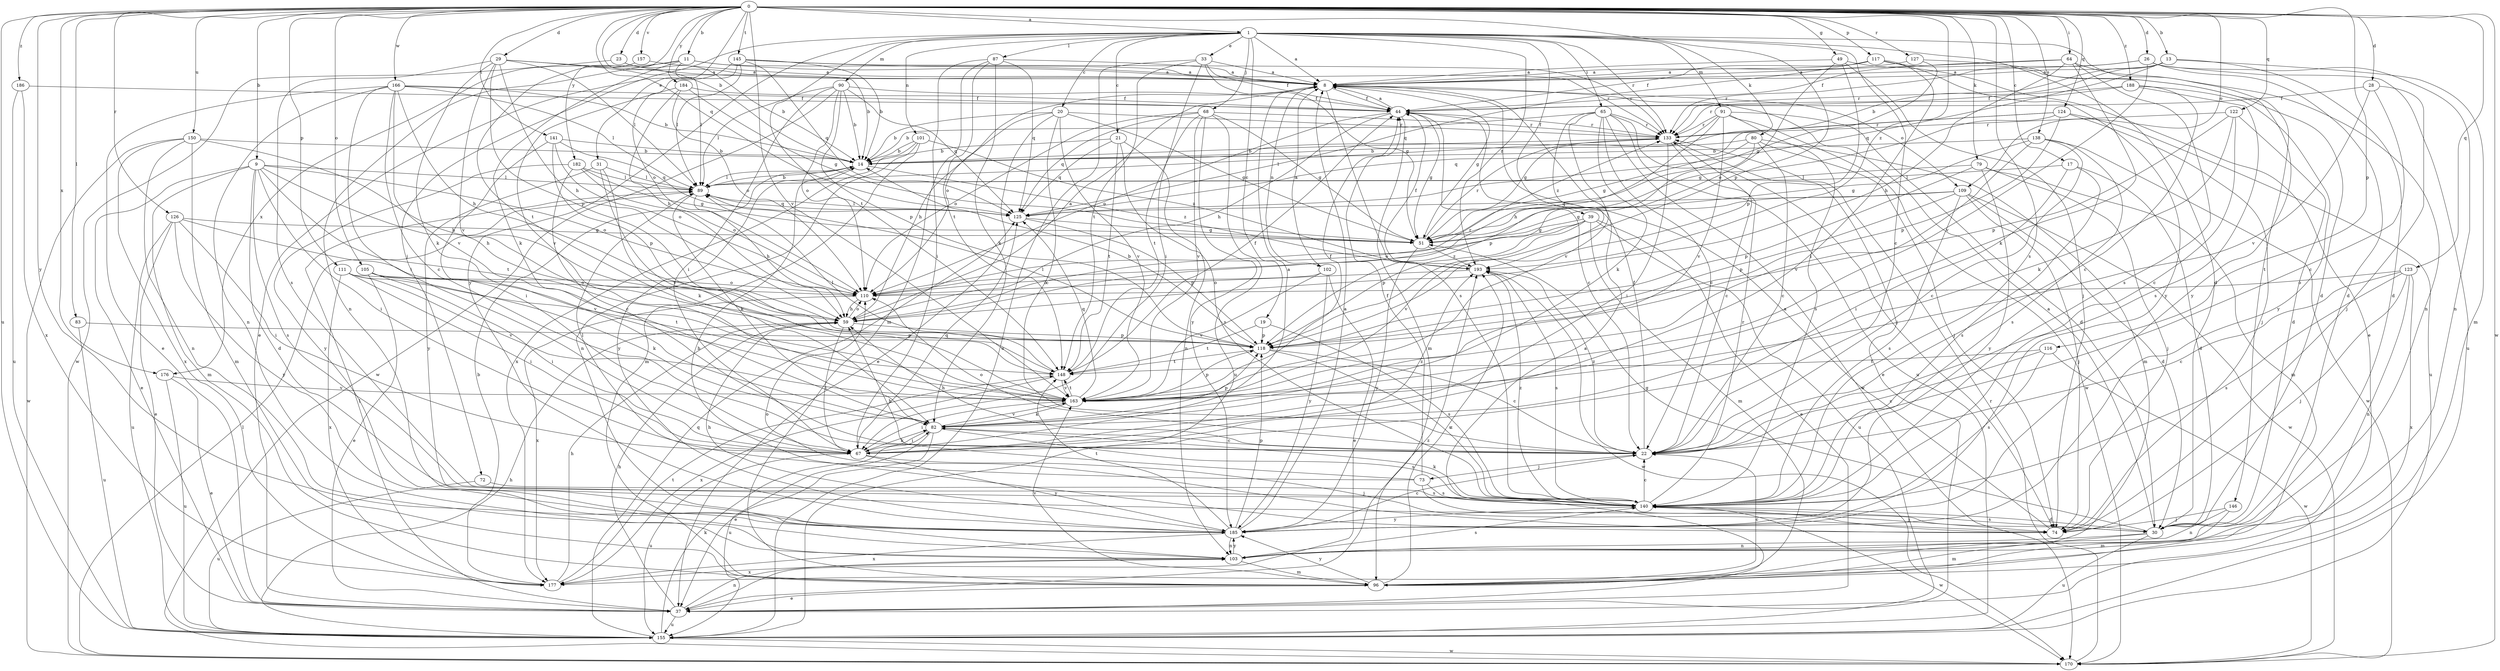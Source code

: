 strict digraph  {
0;
1;
8;
9;
11;
13;
14;
17;
19;
20;
21;
22;
23;
26;
28;
29;
30;
31;
33;
37;
39;
44;
49;
51;
59;
64;
65;
67;
68;
72;
73;
74;
79;
80;
82;
83;
87;
89;
90;
91;
96;
101;
102;
103;
105;
109;
110;
111;
116;
117;
118;
122;
123;
124;
125;
126;
127;
133;
138;
140;
141;
145;
146;
148;
150;
155;
157;
163;
166;
170;
176;
177;
182;
184;
185;
186;
188;
193;
0 -> 1  [label=a];
0 -> 9  [label=b];
0 -> 11  [label=b];
0 -> 13  [label=b];
0 -> 14  [label=b];
0 -> 17  [label=c];
0 -> 23  [label=d];
0 -> 26  [label=d];
0 -> 28  [label=d];
0 -> 29  [label=d];
0 -> 31  [label=e];
0 -> 49  [label=g];
0 -> 64  [label=i];
0 -> 79  [label=k];
0 -> 83  [label=l];
0 -> 105  [label=o];
0 -> 109  [label=o];
0 -> 111  [label=p];
0 -> 116  [label=p];
0 -> 117  [label=p];
0 -> 118  [label=p];
0 -> 122  [label=q];
0 -> 123  [label=q];
0 -> 124  [label=q];
0 -> 125  [label=q];
0 -> 126  [label=r];
0 -> 127  [label=r];
0 -> 138  [label=s];
0 -> 140  [label=s];
0 -> 141  [label=t];
0 -> 145  [label=t];
0 -> 150  [label=u];
0 -> 155  [label=u];
0 -> 157  [label=v];
0 -> 163  [label=v];
0 -> 166  [label=w];
0 -> 170  [label=w];
0 -> 176  [label=x];
0 -> 182  [label=y];
0 -> 184  [label=y];
0 -> 185  [label=y];
0 -> 186  [label=z];
0 -> 188  [label=z];
0 -> 193  [label=z];
1 -> 8  [label=a];
1 -> 19  [label=c];
1 -> 20  [label=c];
1 -> 21  [label=c];
1 -> 22  [label=c];
1 -> 30  [label=d];
1 -> 33  [label=e];
1 -> 39  [label=f];
1 -> 65  [label=i];
1 -> 68  [label=j];
1 -> 72  [label=j];
1 -> 80  [label=k];
1 -> 87  [label=l];
1 -> 90  [label=m];
1 -> 91  [label=m];
1 -> 101  [label=n];
1 -> 133  [label=r];
1 -> 146  [label=t];
1 -> 148  [label=t];
1 -> 185  [label=y];
1 -> 193  [label=z];
8 -> 44  [label=f];
8 -> 51  [label=g];
8 -> 102  [label=n];
8 -> 109  [label=o];
8 -> 110  [label=o];
8 -> 140  [label=s];
9 -> 30  [label=d];
9 -> 37  [label=e];
9 -> 59  [label=h];
9 -> 67  [label=i];
9 -> 89  [label=l];
9 -> 96  [label=m];
9 -> 110  [label=o];
9 -> 140  [label=s];
9 -> 148  [label=t];
11 -> 8  [label=a];
11 -> 82  [label=k];
11 -> 89  [label=l];
11 -> 103  [label=n];
11 -> 133  [label=r];
11 -> 176  [label=x];
13 -> 8  [label=a];
13 -> 14  [label=b];
13 -> 30  [label=d];
13 -> 96  [label=m];
13 -> 125  [label=q];
13 -> 133  [label=r];
14 -> 89  [label=l];
14 -> 185  [label=y];
14 -> 193  [label=z];
17 -> 30  [label=d];
17 -> 67  [label=i];
17 -> 89  [label=l];
17 -> 140  [label=s];
19 -> 118  [label=p];
19 -> 140  [label=s];
19 -> 148  [label=t];
20 -> 14  [label=b];
20 -> 22  [label=c];
20 -> 37  [label=e];
20 -> 51  [label=g];
20 -> 59  [label=h];
20 -> 133  [label=r];
20 -> 163  [label=v];
21 -> 14  [label=b];
21 -> 103  [label=n];
21 -> 125  [label=q];
21 -> 140  [label=s];
21 -> 148  [label=t];
22 -> 44  [label=f];
22 -> 59  [label=h];
22 -> 73  [label=j];
22 -> 110  [label=o];
22 -> 193  [label=z];
23 -> 8  [label=a];
23 -> 14  [label=b];
23 -> 170  [label=w];
26 -> 8  [label=a];
26 -> 30  [label=d];
26 -> 103  [label=n];
26 -> 133  [label=r];
26 -> 155  [label=u];
26 -> 163  [label=v];
28 -> 22  [label=c];
28 -> 44  [label=f];
28 -> 74  [label=j];
28 -> 163  [label=v];
29 -> 8  [label=a];
29 -> 14  [label=b];
29 -> 59  [label=h];
29 -> 82  [label=k];
29 -> 89  [label=l];
29 -> 118  [label=p];
29 -> 140  [label=s];
29 -> 163  [label=v];
30 -> 8  [label=a];
30 -> 51  [label=g];
30 -> 96  [label=m];
30 -> 103  [label=n];
30 -> 140  [label=s];
30 -> 155  [label=u];
31 -> 82  [label=k];
31 -> 89  [label=l];
31 -> 163  [label=v];
31 -> 185  [label=y];
33 -> 8  [label=a];
33 -> 44  [label=f];
33 -> 51  [label=g];
33 -> 67  [label=i];
33 -> 148  [label=t];
33 -> 155  [label=u];
37 -> 8  [label=a];
37 -> 59  [label=h];
37 -> 89  [label=l];
37 -> 103  [label=n];
37 -> 155  [label=u];
37 -> 193  [label=z];
39 -> 37  [label=e];
39 -> 51  [label=g];
39 -> 96  [label=m];
39 -> 110  [label=o];
39 -> 118  [label=p];
39 -> 155  [label=u];
39 -> 163  [label=v];
44 -> 8  [label=a];
44 -> 22  [label=c];
44 -> 51  [label=g];
44 -> 59  [label=h];
44 -> 96  [label=m];
44 -> 110  [label=o];
44 -> 133  [label=r];
49 -> 8  [label=a];
49 -> 37  [label=e];
49 -> 74  [label=j];
49 -> 110  [label=o];
49 -> 118  [label=p];
51 -> 133  [label=r];
51 -> 185  [label=y];
51 -> 193  [label=z];
59 -> 8  [label=a];
59 -> 67  [label=i];
59 -> 110  [label=o];
59 -> 118  [label=p];
59 -> 133  [label=r];
64 -> 8  [label=a];
64 -> 44  [label=f];
64 -> 59  [label=h];
64 -> 82  [label=k];
64 -> 103  [label=n];
64 -> 140  [label=s];
65 -> 14  [label=b];
65 -> 22  [label=c];
65 -> 74  [label=j];
65 -> 82  [label=k];
65 -> 133  [label=r];
65 -> 155  [label=u];
65 -> 163  [label=v];
65 -> 170  [label=w];
65 -> 193  [label=z];
67 -> 8  [label=a];
67 -> 74  [label=j];
67 -> 82  [label=k];
67 -> 125  [label=q];
67 -> 155  [label=u];
67 -> 185  [label=y];
67 -> 193  [label=z];
68 -> 51  [label=g];
68 -> 110  [label=o];
68 -> 125  [label=q];
68 -> 133  [label=r];
68 -> 148  [label=t];
68 -> 155  [label=u];
68 -> 163  [label=v];
68 -> 185  [label=y];
72 -> 140  [label=s];
72 -> 155  [label=u];
73 -> 44  [label=f];
73 -> 59  [label=h];
73 -> 74  [label=j];
73 -> 89  [label=l];
73 -> 140  [label=s];
74 -> 8  [label=a];
74 -> 14  [label=b];
74 -> 110  [label=o];
79 -> 74  [label=j];
79 -> 89  [label=l];
79 -> 96  [label=m];
79 -> 118  [label=p];
79 -> 185  [label=y];
80 -> 14  [label=b];
80 -> 22  [label=c];
80 -> 51  [label=g];
80 -> 74  [label=j];
80 -> 96  [label=m];
80 -> 118  [label=p];
82 -> 22  [label=c];
82 -> 37  [label=e];
82 -> 67  [label=i];
82 -> 118  [label=p];
82 -> 140  [label=s];
82 -> 155  [label=u];
82 -> 163  [label=v];
83 -> 118  [label=p];
83 -> 155  [label=u];
87 -> 8  [label=a];
87 -> 67  [label=i];
87 -> 82  [label=k];
87 -> 96  [label=m];
87 -> 125  [label=q];
87 -> 148  [label=t];
89 -> 14  [label=b];
89 -> 59  [label=h];
89 -> 82  [label=k];
89 -> 125  [label=q];
90 -> 14  [label=b];
90 -> 44  [label=f];
90 -> 67  [label=i];
90 -> 89  [label=l];
90 -> 110  [label=o];
90 -> 118  [label=p];
90 -> 125  [label=q];
90 -> 170  [label=w];
91 -> 30  [label=d];
91 -> 51  [label=g];
91 -> 59  [label=h];
91 -> 133  [label=r];
91 -> 140  [label=s];
91 -> 163  [label=v];
91 -> 170  [label=w];
96 -> 22  [label=c];
96 -> 37  [label=e];
96 -> 163  [label=v];
96 -> 185  [label=y];
96 -> 193  [label=z];
101 -> 14  [label=b];
101 -> 96  [label=m];
101 -> 103  [label=n];
101 -> 177  [label=x];
101 -> 193  [label=z];
102 -> 8  [label=a];
102 -> 37  [label=e];
102 -> 110  [label=o];
102 -> 163  [label=v];
102 -> 185  [label=y];
103 -> 96  [label=m];
103 -> 140  [label=s];
103 -> 177  [label=x];
103 -> 185  [label=y];
105 -> 37  [label=e];
105 -> 67  [label=i];
105 -> 82  [label=k];
105 -> 110  [label=o];
109 -> 30  [label=d];
109 -> 51  [label=g];
109 -> 74  [label=j];
109 -> 118  [label=p];
109 -> 125  [label=q];
109 -> 140  [label=s];
109 -> 170  [label=w];
110 -> 59  [label=h];
110 -> 177  [label=x];
111 -> 67  [label=i];
111 -> 110  [label=o];
111 -> 148  [label=t];
111 -> 163  [label=v];
111 -> 177  [label=x];
116 -> 22  [label=c];
116 -> 140  [label=s];
116 -> 148  [label=t];
116 -> 170  [label=w];
117 -> 8  [label=a];
117 -> 30  [label=d];
117 -> 44  [label=f];
117 -> 67  [label=i];
117 -> 125  [label=q];
117 -> 185  [label=y];
118 -> 14  [label=b];
118 -> 22  [label=c];
118 -> 89  [label=l];
118 -> 140  [label=s];
118 -> 148  [label=t];
122 -> 22  [label=c];
122 -> 30  [label=d];
122 -> 82  [label=k];
122 -> 118  [label=p];
122 -> 133  [label=r];
123 -> 22  [label=c];
123 -> 74  [label=j];
123 -> 103  [label=n];
123 -> 110  [label=o];
123 -> 140  [label=s];
123 -> 177  [label=x];
124 -> 51  [label=g];
124 -> 74  [label=j];
124 -> 118  [label=p];
124 -> 125  [label=q];
124 -> 133  [label=r];
124 -> 155  [label=u];
125 -> 51  [label=g];
125 -> 89  [label=l];
125 -> 118  [label=p];
126 -> 37  [label=e];
126 -> 51  [label=g];
126 -> 67  [label=i];
126 -> 155  [label=u];
126 -> 163  [label=v];
126 -> 185  [label=y];
127 -> 8  [label=a];
127 -> 51  [label=g];
127 -> 185  [label=y];
133 -> 14  [label=b];
133 -> 22  [label=c];
133 -> 37  [label=e];
133 -> 67  [label=i];
133 -> 89  [label=l];
138 -> 14  [label=b];
138 -> 22  [label=c];
138 -> 51  [label=g];
138 -> 140  [label=s];
138 -> 163  [label=v];
138 -> 170  [label=w];
140 -> 22  [label=c];
140 -> 30  [label=d];
140 -> 74  [label=j];
140 -> 82  [label=k];
140 -> 133  [label=r];
140 -> 170  [label=w];
140 -> 185  [label=y];
140 -> 193  [label=z];
141 -> 14  [label=b];
141 -> 67  [label=i];
141 -> 110  [label=o];
141 -> 118  [label=p];
141 -> 125  [label=q];
145 -> 8  [label=a];
145 -> 14  [label=b];
145 -> 37  [label=e];
145 -> 89  [label=l];
145 -> 110  [label=o];
145 -> 125  [label=q];
145 -> 133  [label=r];
146 -> 74  [label=j];
146 -> 96  [label=m];
146 -> 103  [label=n];
148 -> 44  [label=f];
148 -> 89  [label=l];
148 -> 163  [label=v];
148 -> 177  [label=x];
150 -> 14  [label=b];
150 -> 59  [label=h];
150 -> 96  [label=m];
150 -> 103  [label=n];
150 -> 170  [label=w];
150 -> 177  [label=x];
155 -> 59  [label=h];
155 -> 82  [label=k];
155 -> 125  [label=q];
155 -> 170  [label=w];
157 -> 8  [label=a];
157 -> 148  [label=t];
163 -> 44  [label=f];
163 -> 67  [label=i];
163 -> 82  [label=k];
163 -> 118  [label=p];
163 -> 125  [label=q];
163 -> 148  [label=t];
166 -> 14  [label=b];
166 -> 22  [label=c];
166 -> 37  [label=e];
166 -> 44  [label=f];
166 -> 59  [label=h];
166 -> 67  [label=i];
166 -> 89  [label=l];
166 -> 103  [label=n];
166 -> 163  [label=v];
170 -> 89  [label=l];
170 -> 133  [label=r];
176 -> 37  [label=e];
176 -> 155  [label=u];
176 -> 163  [label=v];
177 -> 14  [label=b];
177 -> 59  [label=h];
177 -> 148  [label=t];
182 -> 22  [label=c];
182 -> 51  [label=g];
182 -> 89  [label=l];
182 -> 110  [label=o];
182 -> 185  [label=y];
184 -> 44  [label=f];
184 -> 51  [label=g];
184 -> 59  [label=h];
184 -> 110  [label=o];
184 -> 163  [label=v];
185 -> 8  [label=a];
185 -> 22  [label=c];
185 -> 59  [label=h];
185 -> 103  [label=n];
185 -> 118  [label=p];
185 -> 148  [label=t];
185 -> 177  [label=x];
186 -> 44  [label=f];
186 -> 155  [label=u];
186 -> 177  [label=x];
188 -> 22  [label=c];
188 -> 44  [label=f];
188 -> 133  [label=r];
188 -> 140  [label=s];
188 -> 185  [label=y];
193 -> 44  [label=f];
193 -> 110  [label=o];
193 -> 140  [label=s];
193 -> 170  [label=w];
}
